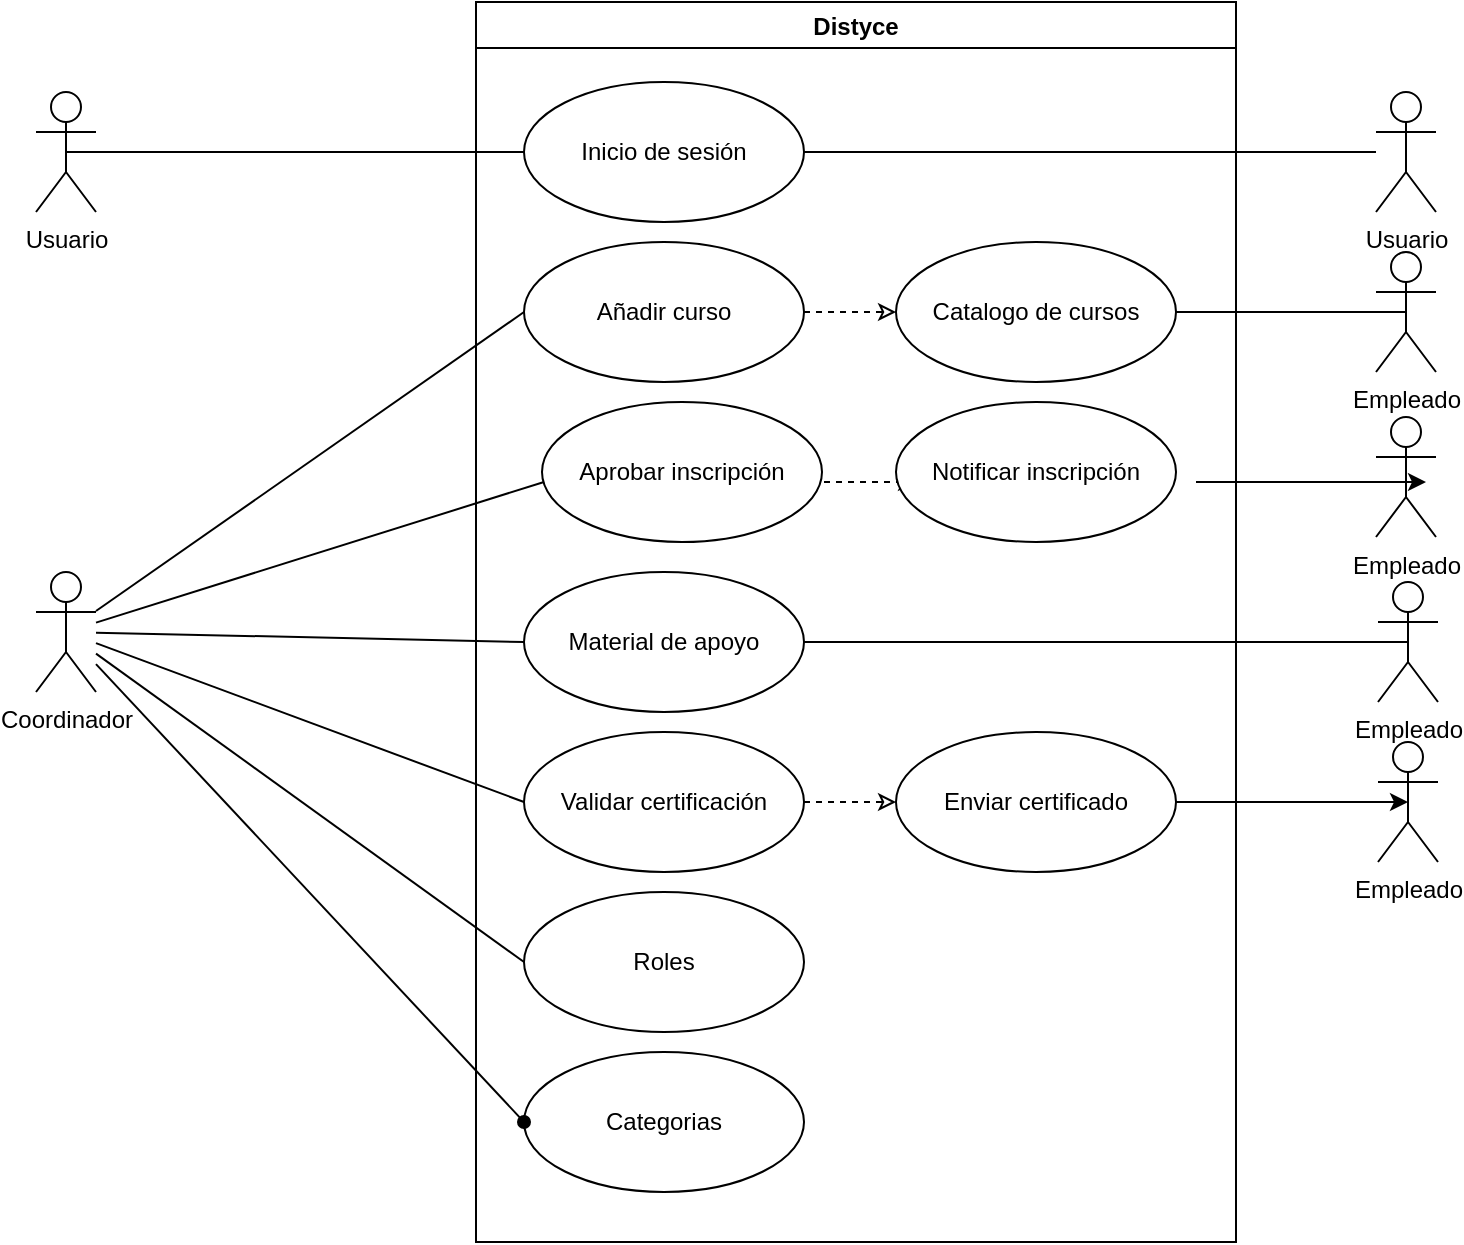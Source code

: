 <mxfile>
    <diagram id="ek9OmZoZBofTOXloYJqs" name="Page-1">
        <mxGraphModel dx="932" dy="575" grid="1" gridSize="10" guides="1" tooltips="1" connect="1" arrows="1" fold="1" page="1" pageScale="1" pageWidth="827" pageHeight="1169" math="0" shadow="0">
            <root>
                <mxCell id="0"/>
                <mxCell id="1" parent="0"/>
                <mxCell id="46" value="Distyce" style="swimlane;startSize=23;" vertex="1" parent="1">
                    <mxGeometry x="280" y="230" width="380" height="620" as="geometry"/>
                </mxCell>
                <mxCell id="8" value="Inicio de sesión" style="ellipse;whiteSpace=wrap;html=1;" parent="46" vertex="1">
                    <mxGeometry x="24" y="40" width="140" height="70" as="geometry"/>
                </mxCell>
                <mxCell id="9" value="Roles" style="ellipse;whiteSpace=wrap;html=1;" parent="46" vertex="1">
                    <mxGeometry x="24" y="445" width="140" height="70" as="geometry"/>
                </mxCell>
                <mxCell id="10" value="Material de apoyo" style="ellipse;whiteSpace=wrap;html=1;" parent="46" vertex="1">
                    <mxGeometry x="24" y="285" width="140" height="70" as="geometry"/>
                </mxCell>
                <mxCell id="64" style="edgeStyle=orthogonalEdgeStyle;rounded=0;orthogonalLoop=1;jettySize=auto;html=1;entryX=0;entryY=0.5;entryDx=0;entryDy=0;endArrow=classic;endFill=0;dashed=1;" edge="1" parent="46" source="11" target="12">
                    <mxGeometry relative="1" as="geometry"/>
                </mxCell>
                <mxCell id="11" value="Añadir curso" style="ellipse;whiteSpace=wrap;html=1;" parent="46" vertex="1">
                    <mxGeometry x="24" y="120" width="140" height="70" as="geometry"/>
                </mxCell>
                <mxCell id="12" value="Catalogo de cursos" style="ellipse;whiteSpace=wrap;html=1;" parent="46" vertex="1">
                    <mxGeometry x="210" y="120" width="140" height="70" as="geometry"/>
                </mxCell>
                <mxCell id="54" style="edgeStyle=orthogonalEdgeStyle;rounded=0;orthogonalLoop=1;jettySize=auto;html=1;entryX=0;entryY=0.5;entryDx=0;entryDy=0;dashed=1;endArrow=classic;endFill=0;" edge="1" parent="46">
                    <mxGeometry relative="1" as="geometry">
                        <mxPoint x="174" y="240" as="sourcePoint"/>
                        <mxPoint x="220" y="240" as="targetPoint"/>
                    </mxGeometry>
                </mxCell>
                <mxCell id="13" value="Aprobar inscripción" style="ellipse;whiteSpace=wrap;html=1;" parent="46" vertex="1">
                    <mxGeometry x="33" y="200" width="140" height="70" as="geometry"/>
                </mxCell>
                <mxCell id="49" style="edgeStyle=orthogonalEdgeStyle;rounded=0;orthogonalLoop=1;jettySize=auto;html=1;exitX=1;exitY=0.5;exitDx=0;exitDy=0;entryX=0;entryY=0.5;entryDx=0;entryDy=0;dashed=1;endArrow=classic;endFill=0;" edge="1" parent="46" source="14" target="47">
                    <mxGeometry relative="1" as="geometry"/>
                </mxCell>
                <mxCell id="14" value="Validar certificación" style="ellipse;whiteSpace=wrap;html=1;" parent="46" vertex="1">
                    <mxGeometry x="24" y="365" width="140" height="70" as="geometry"/>
                </mxCell>
                <mxCell id="20" value="Categorias" style="ellipse;whiteSpace=wrap;html=1;" parent="46" vertex="1">
                    <mxGeometry x="24" y="525" width="140" height="70" as="geometry"/>
                </mxCell>
                <mxCell id="47" value="Enviar certificado" style="ellipse;whiteSpace=wrap;html=1;" vertex="1" parent="46">
                    <mxGeometry x="210" y="365" width="140" height="70" as="geometry"/>
                </mxCell>
                <mxCell id="53" value="Notificar inscripción" style="ellipse;whiteSpace=wrap;html=1;" vertex="1" parent="46">
                    <mxGeometry x="210" y="200" width="140" height="70" as="geometry"/>
                </mxCell>
                <mxCell id="2" value="Coordinador" style="shape=umlActor;verticalLabelPosition=bottom;verticalAlign=top;html=1;" parent="1" vertex="1">
                    <mxGeometry x="60" y="515" width="30" height="60" as="geometry"/>
                </mxCell>
                <mxCell id="27" style="rounded=0;orthogonalLoop=1;jettySize=auto;html=1;entryX=0;entryY=0.5;entryDx=0;entryDy=0;strokeColor=none;endArrow=oval;endFill=1;" parent="1" source="2" target="8" edge="1">
                    <mxGeometry relative="1" as="geometry"/>
                </mxCell>
                <mxCell id="29" style="edgeStyle=none;rounded=0;orthogonalLoop=1;jettySize=auto;html=1;entryX=0;entryY=0.5;entryDx=0;entryDy=0;endArrow=none;endFill=0;exitX=0.5;exitY=0.5;exitDx=0;exitDy=0;exitPerimeter=0;" parent="1" source="57" target="8" edge="1">
                    <mxGeometry relative="1" as="geometry"/>
                </mxCell>
                <mxCell id="35" style="edgeStyle=none;rounded=0;orthogonalLoop=1;jettySize=auto;html=1;entryX=0;entryY=0.5;entryDx=0;entryDy=0;endArrow=none;endFill=0;" parent="1" source="2" target="9" edge="1">
                    <mxGeometry relative="1" as="geometry"/>
                </mxCell>
                <mxCell id="33" style="edgeStyle=none;rounded=0;orthogonalLoop=1;jettySize=auto;html=1;entryX=0;entryY=0.5;entryDx=0;entryDy=0;endArrow=none;endFill=0;" parent="1" source="2" target="10" edge="1">
                    <mxGeometry relative="1" as="geometry"/>
                </mxCell>
                <mxCell id="30" style="edgeStyle=none;rounded=0;orthogonalLoop=1;jettySize=auto;html=1;entryX=0;entryY=0.5;entryDx=0;entryDy=0;endArrow=none;endFill=0;" parent="1" source="2" target="11" edge="1">
                    <mxGeometry relative="1" as="geometry"/>
                </mxCell>
                <mxCell id="32" style="edgeStyle=none;rounded=0;orthogonalLoop=1;jettySize=auto;html=1;entryX=0;entryY=0.5;entryDx=0;entryDy=0;endArrow=none;endFill=0;" parent="1" source="2" edge="1">
                    <mxGeometry relative="1" as="geometry">
                        <mxPoint x="314" y="470" as="targetPoint"/>
                    </mxGeometry>
                </mxCell>
                <mxCell id="34" style="edgeStyle=none;rounded=0;orthogonalLoop=1;jettySize=auto;html=1;entryX=0;entryY=0.5;entryDx=0;entryDy=0;endArrow=none;endFill=0;" parent="1" source="2" target="14" edge="1">
                    <mxGeometry relative="1" as="geometry"/>
                </mxCell>
                <mxCell id="36" style="edgeStyle=none;rounded=0;orthogonalLoop=1;jettySize=auto;html=1;entryX=0;entryY=0.5;entryDx=0;entryDy=0;endArrow=oval;endFill=1;" parent="1" source="2" target="20" edge="1">
                    <mxGeometry relative="1" as="geometry"/>
                </mxCell>
                <mxCell id="48" value="Empleado" style="shape=umlActor;verticalLabelPosition=bottom;verticalAlign=top;html=1;" vertex="1" parent="1">
                    <mxGeometry x="731" y="600" width="30" height="60" as="geometry"/>
                </mxCell>
                <mxCell id="50" style="edgeStyle=orthogonalEdgeStyle;rounded=0;orthogonalLoop=1;jettySize=auto;html=1;entryX=0.5;entryY=0.5;entryDx=0;entryDy=0;entryPerimeter=0;" edge="1" parent="1" source="47" target="48">
                    <mxGeometry relative="1" as="geometry"/>
                </mxCell>
                <mxCell id="51" value="Empleado" style="shape=umlActor;verticalLabelPosition=bottom;verticalAlign=top;html=1;" vertex="1" parent="1">
                    <mxGeometry x="731" y="520" width="30" height="60" as="geometry"/>
                </mxCell>
                <mxCell id="52" style="edgeStyle=orthogonalEdgeStyle;rounded=0;orthogonalLoop=1;jettySize=auto;html=1;entryX=0.5;entryY=0.5;entryDx=0;entryDy=0;entryPerimeter=0;endArrow=none;endFill=0;" edge="1" parent="1" source="10" target="51">
                    <mxGeometry relative="1" as="geometry"/>
                </mxCell>
                <mxCell id="55" value="Empleado" style="shape=umlActor;verticalLabelPosition=bottom;verticalAlign=top;html=1;" vertex="1" parent="1">
                    <mxGeometry x="730" y="437.5" width="30" height="60" as="geometry"/>
                </mxCell>
                <mxCell id="56" style="edgeStyle=orthogonalEdgeStyle;rounded=0;orthogonalLoop=1;jettySize=auto;html=1;entryX=0.5;entryY=0.5;entryDx=0;entryDy=0;entryPerimeter=0;" edge="1" parent="1">
                    <mxGeometry relative="1" as="geometry">
                        <mxPoint x="640" y="470" as="sourcePoint"/>
                        <mxPoint x="755" y="470" as="targetPoint"/>
                    </mxGeometry>
                </mxCell>
                <mxCell id="57" value="Usuario" style="shape=umlActor;verticalLabelPosition=bottom;verticalAlign=top;html=1;" vertex="1" parent="1">
                    <mxGeometry x="60" y="275" width="30" height="60" as="geometry"/>
                </mxCell>
                <mxCell id="60" value="Usuario" style="shape=umlActor;verticalLabelPosition=bottom;verticalAlign=top;html=1;" vertex="1" parent="1">
                    <mxGeometry x="730" y="275" width="30" height="60" as="geometry"/>
                </mxCell>
                <mxCell id="61" style="edgeStyle=orthogonalEdgeStyle;rounded=0;orthogonalLoop=1;jettySize=auto;html=1;endArrow=none;endFill=0;" edge="1" parent="1" source="8" target="60">
                    <mxGeometry relative="1" as="geometry"/>
                </mxCell>
                <mxCell id="65" value="Empleado" style="shape=umlActor;verticalLabelPosition=bottom;verticalAlign=top;html=1;" vertex="1" parent="1">
                    <mxGeometry x="730" y="355" width="30" height="60" as="geometry"/>
                </mxCell>
                <mxCell id="66" style="edgeStyle=orthogonalEdgeStyle;rounded=0;orthogonalLoop=1;jettySize=auto;html=1;entryX=0.5;entryY=0.5;entryDx=0;entryDy=0;entryPerimeter=0;endArrow=none;endFill=0;" edge="1" parent="1" source="12" target="65">
                    <mxGeometry relative="1" as="geometry"/>
                </mxCell>
            </root>
        </mxGraphModel>
    </diagram>
</mxfile>